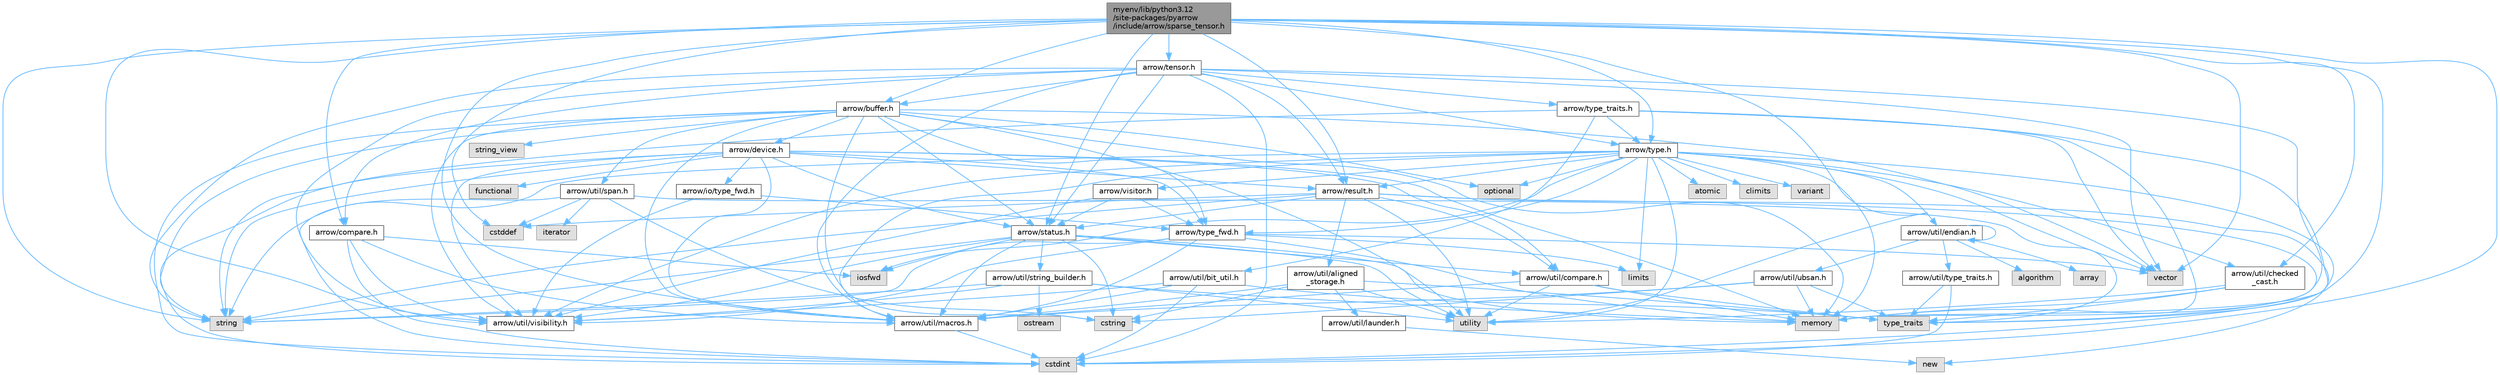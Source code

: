 digraph "myenv/lib/python3.12/site-packages/pyarrow/include/arrow/sparse_tensor.h"
{
 // LATEX_PDF_SIZE
  bgcolor="transparent";
  edge [fontname=Helvetica,fontsize=10,labelfontname=Helvetica,labelfontsize=10];
  node [fontname=Helvetica,fontsize=10,shape=box,height=0.2,width=0.4];
  Node1 [id="Node000001",label="myenv/lib/python3.12\l/site-packages/pyarrow\l/include/arrow/sparse_tensor.h",height=0.2,width=0.4,color="gray40", fillcolor="grey60", style="filled", fontcolor="black",tooltip=" "];
  Node1 -> Node2 [id="edge1_Node000001_Node000002",color="steelblue1",style="solid",tooltip=" "];
  Node2 [id="Node000002",label="cstddef",height=0.2,width=0.4,color="grey60", fillcolor="#E0E0E0", style="filled",tooltip=" "];
  Node1 -> Node3 [id="edge2_Node000001_Node000003",color="steelblue1",style="solid",tooltip=" "];
  Node3 [id="Node000003",label="cstdint",height=0.2,width=0.4,color="grey60", fillcolor="#E0E0E0", style="filled",tooltip=" "];
  Node1 -> Node4 [id="edge3_Node000001_Node000004",color="steelblue1",style="solid",tooltip=" "];
  Node4 [id="Node000004",label="memory",height=0.2,width=0.4,color="grey60", fillcolor="#E0E0E0", style="filled",tooltip=" "];
  Node1 -> Node5 [id="edge4_Node000001_Node000005",color="steelblue1",style="solid",tooltip=" "];
  Node5 [id="Node000005",label="string",height=0.2,width=0.4,color="grey60", fillcolor="#E0E0E0", style="filled",tooltip=" "];
  Node1 -> Node6 [id="edge5_Node000001_Node000006",color="steelblue1",style="solid",tooltip=" "];
  Node6 [id="Node000006",label="utility",height=0.2,width=0.4,color="grey60", fillcolor="#E0E0E0", style="filled",tooltip=" "];
  Node1 -> Node7 [id="edge6_Node000001_Node000007",color="steelblue1",style="solid",tooltip=" "];
  Node7 [id="Node000007",label="vector",height=0.2,width=0.4,color="grey60", fillcolor="#E0E0E0", style="filled",tooltip=" "];
  Node1 -> Node8 [id="edge7_Node000001_Node000008",color="steelblue1",style="solid",tooltip=" "];
  Node8 [id="Node000008",label="arrow/buffer.h",height=0.2,width=0.4,color="grey40", fillcolor="white", style="filled",URL="$buffer_8h.html",tooltip=" "];
  Node8 -> Node3 [id="edge8_Node000008_Node000003",color="steelblue1",style="solid",tooltip=" "];
  Node8 -> Node9 [id="edge9_Node000008_Node000009",color="steelblue1",style="solid",tooltip=" "];
  Node9 [id="Node000009",label="cstring",height=0.2,width=0.4,color="grey60", fillcolor="#E0E0E0", style="filled",tooltip=" "];
  Node8 -> Node4 [id="edge10_Node000008_Node000004",color="steelblue1",style="solid",tooltip=" "];
  Node8 -> Node10 [id="edge11_Node000008_Node000010",color="steelblue1",style="solid",tooltip=" "];
  Node10 [id="Node000010",label="optional",height=0.2,width=0.4,color="grey60", fillcolor="#E0E0E0", style="filled",tooltip=" "];
  Node8 -> Node5 [id="edge12_Node000008_Node000005",color="steelblue1",style="solid",tooltip=" "];
  Node8 -> Node11 [id="edge13_Node000008_Node000011",color="steelblue1",style="solid",tooltip=" "];
  Node11 [id="Node000011",label="string_view",height=0.2,width=0.4,color="grey60", fillcolor="#E0E0E0", style="filled",tooltip=" "];
  Node8 -> Node6 [id="edge14_Node000008_Node000006",color="steelblue1",style="solid",tooltip=" "];
  Node8 -> Node7 [id="edge15_Node000008_Node000007",color="steelblue1",style="solid",tooltip=" "];
  Node8 -> Node12 [id="edge16_Node000008_Node000012",color="steelblue1",style="solid",tooltip=" "];
  Node12 [id="Node000012",label="arrow/device.h",height=0.2,width=0.4,color="grey40", fillcolor="white", style="filled",URL="$device_8h.html",tooltip=" "];
  Node12 -> Node3 [id="edge17_Node000012_Node000003",color="steelblue1",style="solid",tooltip=" "];
  Node12 -> Node13 [id="edge18_Node000012_Node000013",color="steelblue1",style="solid",tooltip=" "];
  Node13 [id="Node000013",label="functional",height=0.2,width=0.4,color="grey60", fillcolor="#E0E0E0", style="filled",tooltip=" "];
  Node12 -> Node4 [id="edge19_Node000012_Node000004",color="steelblue1",style="solid",tooltip=" "];
  Node12 -> Node5 [id="edge20_Node000012_Node000005",color="steelblue1",style="solid",tooltip=" "];
  Node12 -> Node14 [id="edge21_Node000012_Node000014",color="steelblue1",style="solid",tooltip=" "];
  Node14 [id="Node000014",label="arrow/io/type_fwd.h",height=0.2,width=0.4,color="grey40", fillcolor="white", style="filled",URL="$arrow_2io_2type__fwd_8h.html",tooltip=" "];
  Node14 -> Node15 [id="edge22_Node000014_Node000015",color="steelblue1",style="solid",tooltip=" "];
  Node15 [id="Node000015",label="arrow/type_fwd.h",height=0.2,width=0.4,color="grey40", fillcolor="white", style="filled",URL="$arrow_2type__fwd_8h.html",tooltip=" "];
  Node15 -> Node16 [id="edge23_Node000015_Node000016",color="steelblue1",style="solid",tooltip=" "];
  Node16 [id="Node000016",label="limits",height=0.2,width=0.4,color="grey60", fillcolor="#E0E0E0", style="filled",tooltip=" "];
  Node15 -> Node4 [id="edge24_Node000015_Node000004",color="steelblue1",style="solid",tooltip=" "];
  Node15 -> Node5 [id="edge25_Node000015_Node000005",color="steelblue1",style="solid",tooltip=" "];
  Node15 -> Node7 [id="edge26_Node000015_Node000007",color="steelblue1",style="solid",tooltip=" "];
  Node15 -> Node17 [id="edge27_Node000015_Node000017",color="steelblue1",style="solid",tooltip=" "];
  Node17 [id="Node000017",label="arrow/util/macros.h",height=0.2,width=0.4,color="grey40", fillcolor="white", style="filled",URL="$macros_8h.html",tooltip=" "];
  Node17 -> Node3 [id="edge28_Node000017_Node000003",color="steelblue1",style="solid",tooltip=" "];
  Node15 -> Node18 [id="edge29_Node000015_Node000018",color="steelblue1",style="solid",tooltip=" "];
  Node18 [id="Node000018",label="arrow/util/visibility.h",height=0.2,width=0.4,color="grey40", fillcolor="white", style="filled",URL="$include_2arrow_2util_2visibility_8h.html",tooltip=" "];
  Node14 -> Node18 [id="edge30_Node000014_Node000018",color="steelblue1",style="solid",tooltip=" "];
  Node12 -> Node19 [id="edge31_Node000012_Node000019",color="steelblue1",style="solid",tooltip=" "];
  Node19 [id="Node000019",label="arrow/result.h",height=0.2,width=0.4,color="grey40", fillcolor="white", style="filled",URL="$result_8h.html",tooltip=" "];
  Node19 -> Node2 [id="edge32_Node000019_Node000002",color="steelblue1",style="solid",tooltip=" "];
  Node19 -> Node20 [id="edge33_Node000019_Node000020",color="steelblue1",style="solid",tooltip=" "];
  Node20 [id="Node000020",label="new",height=0.2,width=0.4,color="grey60", fillcolor="#E0E0E0", style="filled",tooltip=" "];
  Node19 -> Node5 [id="edge34_Node000019_Node000005",color="steelblue1",style="solid",tooltip=" "];
  Node19 -> Node21 [id="edge35_Node000019_Node000021",color="steelblue1",style="solid",tooltip=" "];
  Node21 [id="Node000021",label="type_traits",height=0.2,width=0.4,color="grey60", fillcolor="#E0E0E0", style="filled",tooltip=" "];
  Node19 -> Node6 [id="edge36_Node000019_Node000006",color="steelblue1",style="solid",tooltip=" "];
  Node19 -> Node22 [id="edge37_Node000019_Node000022",color="steelblue1",style="solid",tooltip=" "];
  Node22 [id="Node000022",label="arrow/status.h",height=0.2,width=0.4,color="grey40", fillcolor="white", style="filled",URL="$status_8h.html",tooltip=" "];
  Node22 -> Node9 [id="edge38_Node000022_Node000009",color="steelblue1",style="solid",tooltip=" "];
  Node22 -> Node23 [id="edge39_Node000022_Node000023",color="steelblue1",style="solid",tooltip=" "];
  Node23 [id="Node000023",label="iosfwd",height=0.2,width=0.4,color="grey60", fillcolor="#E0E0E0", style="filled",tooltip=" "];
  Node22 -> Node4 [id="edge40_Node000022_Node000004",color="steelblue1",style="solid",tooltip=" "];
  Node22 -> Node5 [id="edge41_Node000022_Node000005",color="steelblue1",style="solid",tooltip=" "];
  Node22 -> Node6 [id="edge42_Node000022_Node000006",color="steelblue1",style="solid",tooltip=" "];
  Node22 -> Node24 [id="edge43_Node000022_Node000024",color="steelblue1",style="solid",tooltip=" "];
  Node24 [id="Node000024",label="arrow/util/compare.h",height=0.2,width=0.4,color="grey40", fillcolor="white", style="filled",URL="$util_2compare_8h.html",tooltip=" "];
  Node24 -> Node4 [id="edge44_Node000024_Node000004",color="steelblue1",style="solid",tooltip=" "];
  Node24 -> Node21 [id="edge45_Node000024_Node000021",color="steelblue1",style="solid",tooltip=" "];
  Node24 -> Node6 [id="edge46_Node000024_Node000006",color="steelblue1",style="solid",tooltip=" "];
  Node24 -> Node17 [id="edge47_Node000024_Node000017",color="steelblue1",style="solid",tooltip=" "];
  Node22 -> Node17 [id="edge48_Node000022_Node000017",color="steelblue1",style="solid",tooltip=" "];
  Node22 -> Node25 [id="edge49_Node000022_Node000025",color="steelblue1",style="solid",tooltip=" "];
  Node25 [id="Node000025",label="arrow/util/string_builder.h",height=0.2,width=0.4,color="grey40", fillcolor="white", style="filled",URL="$string__builder_8h.html",tooltip=" "];
  Node25 -> Node4 [id="edge50_Node000025_Node000004",color="steelblue1",style="solid",tooltip=" "];
  Node25 -> Node26 [id="edge51_Node000025_Node000026",color="steelblue1",style="solid",tooltip=" "];
  Node26 [id="Node000026",label="ostream",height=0.2,width=0.4,color="grey60", fillcolor="#E0E0E0", style="filled",tooltip=" "];
  Node25 -> Node5 [id="edge52_Node000025_Node000005",color="steelblue1",style="solid",tooltip=" "];
  Node25 -> Node6 [id="edge53_Node000025_Node000006",color="steelblue1",style="solid",tooltip=" "];
  Node25 -> Node18 [id="edge54_Node000025_Node000018",color="steelblue1",style="solid",tooltip=" "];
  Node22 -> Node18 [id="edge55_Node000022_Node000018",color="steelblue1",style="solid",tooltip=" "];
  Node19 -> Node27 [id="edge56_Node000019_Node000027",color="steelblue1",style="solid",tooltip=" "];
  Node27 [id="Node000027",label="arrow/util/aligned\l_storage.h",height=0.2,width=0.4,color="grey40", fillcolor="white", style="filled",URL="$aligned__storage_8h.html",tooltip=" "];
  Node27 -> Node9 [id="edge57_Node000027_Node000009",color="steelblue1",style="solid",tooltip=" "];
  Node27 -> Node21 [id="edge58_Node000027_Node000021",color="steelblue1",style="solid",tooltip=" "];
  Node27 -> Node6 [id="edge59_Node000027_Node000006",color="steelblue1",style="solid",tooltip=" "];
  Node27 -> Node28 [id="edge60_Node000027_Node000028",color="steelblue1",style="solid",tooltip=" "];
  Node28 [id="Node000028",label="arrow/util/launder.h",height=0.2,width=0.4,color="grey40", fillcolor="white", style="filled",URL="$launder_8h.html",tooltip=" "];
  Node28 -> Node20 [id="edge61_Node000028_Node000020",color="steelblue1",style="solid",tooltip=" "];
  Node27 -> Node17 [id="edge62_Node000027_Node000017",color="steelblue1",style="solid",tooltip=" "];
  Node19 -> Node24 [id="edge63_Node000019_Node000024",color="steelblue1",style="solid",tooltip=" "];
  Node12 -> Node22 [id="edge64_Node000012_Node000022",color="steelblue1",style="solid",tooltip=" "];
  Node12 -> Node15 [id="edge65_Node000012_Node000015",color="steelblue1",style="solid",tooltip=" "];
  Node12 -> Node24 [id="edge66_Node000012_Node000024",color="steelblue1",style="solid",tooltip=" "];
  Node12 -> Node17 [id="edge67_Node000012_Node000017",color="steelblue1",style="solid",tooltip=" "];
  Node12 -> Node18 [id="edge68_Node000012_Node000018",color="steelblue1",style="solid",tooltip=" "];
  Node8 -> Node22 [id="edge69_Node000008_Node000022",color="steelblue1",style="solid",tooltip=" "];
  Node8 -> Node15 [id="edge70_Node000008_Node000015",color="steelblue1",style="solid",tooltip=" "];
  Node8 -> Node17 [id="edge71_Node000008_Node000017",color="steelblue1",style="solid",tooltip=" "];
  Node8 -> Node29 [id="edge72_Node000008_Node000029",color="steelblue1",style="solid",tooltip=" "];
  Node29 [id="Node000029",label="arrow/util/span.h",height=0.2,width=0.4,color="grey40", fillcolor="white", style="filled",URL="$span_8h.html",tooltip=" "];
  Node29 -> Node2 [id="edge73_Node000029_Node000002",color="steelblue1",style="solid",tooltip=" "];
  Node29 -> Node3 [id="edge74_Node000029_Node000003",color="steelblue1",style="solid",tooltip=" "];
  Node29 -> Node9 [id="edge75_Node000029_Node000009",color="steelblue1",style="solid",tooltip=" "];
  Node29 -> Node30 [id="edge76_Node000029_Node000030",color="steelblue1",style="solid",tooltip=" "];
  Node30 [id="Node000030",label="iterator",height=0.2,width=0.4,color="grey60", fillcolor="#E0E0E0", style="filled",tooltip=" "];
  Node29 -> Node21 [id="edge77_Node000029_Node000021",color="steelblue1",style="solid",tooltip=" "];
  Node8 -> Node18 [id="edge78_Node000008_Node000018",color="steelblue1",style="solid",tooltip=" "];
  Node1 -> Node31 [id="edge79_Node000001_Node000031",color="steelblue1",style="solid",tooltip=" "];
  Node31 [id="Node000031",label="arrow/compare.h",height=0.2,width=0.4,color="grey40", fillcolor="white", style="filled",URL="$compare_8h.html",tooltip=" "];
  Node31 -> Node3 [id="edge80_Node000031_Node000003",color="steelblue1",style="solid",tooltip=" "];
  Node31 -> Node23 [id="edge81_Node000031_Node000023",color="steelblue1",style="solid",tooltip=" "];
  Node31 -> Node17 [id="edge82_Node000031_Node000017",color="steelblue1",style="solid",tooltip=" "];
  Node31 -> Node18 [id="edge83_Node000031_Node000018",color="steelblue1",style="solid",tooltip=" "];
  Node1 -> Node19 [id="edge84_Node000001_Node000019",color="steelblue1",style="solid",tooltip=" "];
  Node1 -> Node22 [id="edge85_Node000001_Node000022",color="steelblue1",style="solid",tooltip=" "];
  Node1 -> Node32 [id="edge86_Node000001_Node000032",color="steelblue1",style="solid",tooltip=" "];
  Node32 [id="Node000032",label="arrow/tensor.h",height=0.2,width=0.4,color="grey40", fillcolor="white", style="filled",URL="$tensor_8h.html",tooltip=" "];
  Node32 -> Node3 [id="edge87_Node000032_Node000003",color="steelblue1",style="solid",tooltip=" "];
  Node32 -> Node4 [id="edge88_Node000032_Node000004",color="steelblue1",style="solid",tooltip=" "];
  Node32 -> Node5 [id="edge89_Node000032_Node000005",color="steelblue1",style="solid",tooltip=" "];
  Node32 -> Node7 [id="edge90_Node000032_Node000007",color="steelblue1",style="solid",tooltip=" "];
  Node32 -> Node8 [id="edge91_Node000032_Node000008",color="steelblue1",style="solid",tooltip=" "];
  Node32 -> Node31 [id="edge92_Node000032_Node000031",color="steelblue1",style="solid",tooltip=" "];
  Node32 -> Node19 [id="edge93_Node000032_Node000019",color="steelblue1",style="solid",tooltip=" "];
  Node32 -> Node22 [id="edge94_Node000032_Node000022",color="steelblue1",style="solid",tooltip=" "];
  Node32 -> Node33 [id="edge95_Node000032_Node000033",color="steelblue1",style="solid",tooltip=" "];
  Node33 [id="Node000033",label="arrow/type.h",height=0.2,width=0.4,color="grey40", fillcolor="white", style="filled",URL="$type_8h.html",tooltip=" "];
  Node33 -> Node34 [id="edge96_Node000033_Node000034",color="steelblue1",style="solid",tooltip=" "];
  Node34 [id="Node000034",label="atomic",height=0.2,width=0.4,color="grey60", fillcolor="#E0E0E0", style="filled",tooltip=" "];
  Node33 -> Node35 [id="edge97_Node000033_Node000035",color="steelblue1",style="solid",tooltip=" "];
  Node35 [id="Node000035",label="climits",height=0.2,width=0.4,color="grey60", fillcolor="#E0E0E0", style="filled",tooltip=" "];
  Node33 -> Node3 [id="edge98_Node000033_Node000003",color="steelblue1",style="solid",tooltip=" "];
  Node33 -> Node23 [id="edge99_Node000033_Node000023",color="steelblue1",style="solid",tooltip=" "];
  Node33 -> Node16 [id="edge100_Node000033_Node000016",color="steelblue1",style="solid",tooltip=" "];
  Node33 -> Node4 [id="edge101_Node000033_Node000004",color="steelblue1",style="solid",tooltip=" "];
  Node33 -> Node10 [id="edge102_Node000033_Node000010",color="steelblue1",style="solid",tooltip=" "];
  Node33 -> Node5 [id="edge103_Node000033_Node000005",color="steelblue1",style="solid",tooltip=" "];
  Node33 -> Node6 [id="edge104_Node000033_Node000006",color="steelblue1",style="solid",tooltip=" "];
  Node33 -> Node36 [id="edge105_Node000033_Node000036",color="steelblue1",style="solid",tooltip=" "];
  Node36 [id="Node000036",label="variant",height=0.2,width=0.4,color="grey60", fillcolor="#E0E0E0", style="filled",tooltip=" "];
  Node33 -> Node7 [id="edge106_Node000033_Node000007",color="steelblue1",style="solid",tooltip=" "];
  Node33 -> Node19 [id="edge107_Node000033_Node000019",color="steelblue1",style="solid",tooltip=" "];
  Node33 -> Node15 [id="edge108_Node000033_Node000015",color="steelblue1",style="solid",tooltip=" "];
  Node33 -> Node37 [id="edge109_Node000033_Node000037",color="steelblue1",style="solid",tooltip=" "];
  Node37 [id="Node000037",label="arrow/util/checked\l_cast.h",height=0.2,width=0.4,color="grey40", fillcolor="white", style="filled",URL="$checked__cast_8h.html",tooltip=" "];
  Node37 -> Node4 [id="edge110_Node000037_Node000004",color="steelblue1",style="solid",tooltip=" "];
  Node37 -> Node21 [id="edge111_Node000037_Node000021",color="steelblue1",style="solid",tooltip=" "];
  Node37 -> Node6 [id="edge112_Node000037_Node000006",color="steelblue1",style="solid",tooltip=" "];
  Node33 -> Node38 [id="edge113_Node000033_Node000038",color="steelblue1",style="solid",tooltip=" "];
  Node38 [id="Node000038",label="arrow/util/endian.h",height=0.2,width=0.4,color="grey40", fillcolor="white", style="filled",URL="$endian_8h.html",tooltip=" "];
  Node38 -> Node38 [id="edge114_Node000038_Node000038",color="steelblue1",style="solid",tooltip=" "];
  Node38 -> Node39 [id="edge115_Node000038_Node000039",color="steelblue1",style="solid",tooltip=" "];
  Node39 [id="Node000039",label="algorithm",height=0.2,width=0.4,color="grey60", fillcolor="#E0E0E0", style="filled",tooltip=" "];
  Node38 -> Node40 [id="edge116_Node000038_Node000040",color="steelblue1",style="solid",tooltip=" "];
  Node40 [id="Node000040",label="array",height=0.2,width=0.4,color="grey60", fillcolor="#E0E0E0", style="filled",tooltip=" "];
  Node38 -> Node41 [id="edge117_Node000038_Node000041",color="steelblue1",style="solid",tooltip=" "];
  Node41 [id="Node000041",label="arrow/util/type_traits.h",height=0.2,width=0.4,color="grey40", fillcolor="white", style="filled",URL="$include_2arrow_2util_2type__traits_8h.html",tooltip=" "];
  Node41 -> Node3 [id="edge118_Node000041_Node000003",color="steelblue1",style="solid",tooltip=" "];
  Node41 -> Node21 [id="edge119_Node000041_Node000021",color="steelblue1",style="solid",tooltip=" "];
  Node38 -> Node42 [id="edge120_Node000038_Node000042",color="steelblue1",style="solid",tooltip=" "];
  Node42 [id="Node000042",label="arrow/util/ubsan.h",height=0.2,width=0.4,color="grey40", fillcolor="white", style="filled",URL="$ubsan_8h.html",tooltip=" "];
  Node42 -> Node9 [id="edge121_Node000042_Node000009",color="steelblue1",style="solid",tooltip=" "];
  Node42 -> Node4 [id="edge122_Node000042_Node000004",color="steelblue1",style="solid",tooltip=" "];
  Node42 -> Node21 [id="edge123_Node000042_Node000021",color="steelblue1",style="solid",tooltip=" "];
  Node42 -> Node17 [id="edge124_Node000042_Node000017",color="steelblue1",style="solid",tooltip=" "];
  Node33 -> Node17 [id="edge125_Node000033_Node000017",color="steelblue1",style="solid",tooltip=" "];
  Node33 -> Node18 [id="edge126_Node000033_Node000018",color="steelblue1",style="solid",tooltip=" "];
  Node33 -> Node43 [id="edge127_Node000033_Node000043",color="steelblue1",style="solid",tooltip=" "];
  Node43 [id="Node000043",label="arrow/visitor.h",height=0.2,width=0.4,color="grey40", fillcolor="white", style="filled",URL="$visitor_8h.html",tooltip=" "];
  Node43 -> Node22 [id="edge128_Node000043_Node000022",color="steelblue1",style="solid",tooltip=" "];
  Node43 -> Node15 [id="edge129_Node000043_Node000015",color="steelblue1",style="solid",tooltip=" "];
  Node43 -> Node18 [id="edge130_Node000043_Node000018",color="steelblue1",style="solid",tooltip=" "];
  Node32 -> Node44 [id="edge131_Node000032_Node000044",color="steelblue1",style="solid",tooltip=" "];
  Node44 [id="Node000044",label="arrow/type_traits.h",height=0.2,width=0.4,color="grey40", fillcolor="white", style="filled",URL="$include_2arrow_2type__traits_8h.html",tooltip=" "];
  Node44 -> Node4 [id="edge132_Node000044_Node000004",color="steelblue1",style="solid",tooltip=" "];
  Node44 -> Node5 [id="edge133_Node000044_Node000005",color="steelblue1",style="solid",tooltip=" "];
  Node44 -> Node21 [id="edge134_Node000044_Node000021",color="steelblue1",style="solid",tooltip=" "];
  Node44 -> Node7 [id="edge135_Node000044_Node000007",color="steelblue1",style="solid",tooltip=" "];
  Node44 -> Node33 [id="edge136_Node000044_Node000033",color="steelblue1",style="solid",tooltip=" "];
  Node44 -> Node45 [id="edge137_Node000044_Node000045",color="steelblue1",style="solid",tooltip=" "];
  Node45 [id="Node000045",label="arrow/util/bit_util.h",height=0.2,width=0.4,color="grey40", fillcolor="white", style="filled",URL="$bit__util_8h.html",tooltip=" "];
  Node45 -> Node3 [id="edge138_Node000045_Node000003",color="steelblue1",style="solid",tooltip=" "];
  Node45 -> Node21 [id="edge139_Node000045_Node000021",color="steelblue1",style="solid",tooltip=" "];
  Node45 -> Node17 [id="edge140_Node000045_Node000017",color="steelblue1",style="solid",tooltip=" "];
  Node45 -> Node18 [id="edge141_Node000045_Node000018",color="steelblue1",style="solid",tooltip=" "];
  Node32 -> Node17 [id="edge142_Node000032_Node000017",color="steelblue1",style="solid",tooltip=" "];
  Node32 -> Node18 [id="edge143_Node000032_Node000018",color="steelblue1",style="solid",tooltip=" "];
  Node1 -> Node33 [id="edge144_Node000001_Node000033",color="steelblue1",style="solid",tooltip=" "];
  Node1 -> Node37 [id="edge145_Node000001_Node000037",color="steelblue1",style="solid",tooltip=" "];
  Node1 -> Node17 [id="edge146_Node000001_Node000017",color="steelblue1",style="solid",tooltip=" "];
  Node1 -> Node18 [id="edge147_Node000001_Node000018",color="steelblue1",style="solid",tooltip=" "];
}

